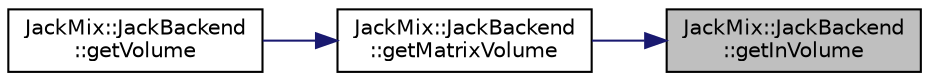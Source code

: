 digraph "JackMix::JackBackend::getInVolume"
{
 // LATEX_PDF_SIZE
  edge [fontname="Helvetica",fontsize="10",labelfontname="Helvetica",labelfontsize="10"];
  node [fontname="Helvetica",fontsize="10",shape=record];
  rankdir="RL";
  Node1 [label="JackMix::JackBackend\l::getInVolume",height=0.2,width=0.4,color="black", fillcolor="grey75", style="filled", fontcolor="black",tooltip=" "];
  Node1 -> Node2 [dir="back",color="midnightblue",fontsize="10",style="solid",fontname="Helvetica"];
  Node2 [label="JackMix::JackBackend\l::getMatrixVolume",height=0.2,width=0.4,color="black", fillcolor="white", style="filled",URL="$d6/d69/class_jack_mix_1_1_jack_backend.html#aa86634a1112e6955b954d3ea300cba1c",tooltip=" "];
  Node2 -> Node3 [dir="back",color="midnightblue",fontsize="10",style="solid",fontname="Helvetica"];
  Node3 [label="JackMix::JackBackend\l::getVolume",height=0.2,width=0.4,color="black", fillcolor="white", style="filled",URL="$d6/d69/class_jack_mix_1_1_jack_backend.html#a3d67dd0ba01692b46f78c3f709092685",tooltip="returns the volume of channel,output"];
}
